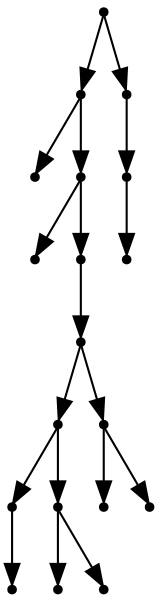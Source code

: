 digraph {
  18 [shape=point];
  14 [shape=point];
  0 [shape=point];
  13 [shape=point];
  1 [shape=point];
  12 [shape=point];
  11 [shape=point];
  7 [shape=point];
  3 [shape=point];
  2 [shape=point];
  6 [shape=point];
  4 [shape=point];
  5 [shape=point];
  10 [shape=point];
  8 [shape=point];
  9 [shape=point];
  17 [shape=point];
  16 [shape=point];
  15 [shape=point];
18 -> 14;
14 -> 0;
14 -> 13;
13 -> 1;
13 -> 12;
12 -> 11;
11 -> 7;
7 -> 3;
3 -> 2;
7 -> 6;
6 -> 4;
6 -> 5;
11 -> 10;
10 -> 8;
10 -> 9;
18 -> 17;
17 -> 16;
16 -> 15;
}
